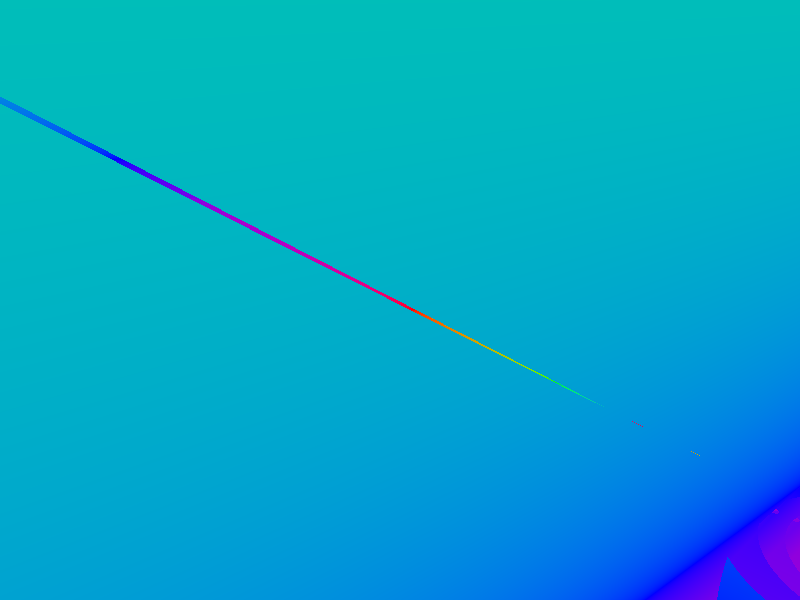 #include "golds.inc"
#include "metals.inc"
#include "finish.inc"      
#include "textures.inc"
          
          // thank you: http://paulbourke.net/fractals/quatjulia/
          
#declare VP = <-2,1.5,1.5>;
#declare VU = <0,1,0>;
#declare VD = vnormalize(<0,0,0> - VP);
#declare VR = vcross(VU,VD);
#declare ConstC = <-0.31,-0.2,-0.27,-0.37>; 
// sqr , quaternion :    
// <-0.01,-0.0,-0.57,-0.47>;                   likey
// <-0.0,0.1,-0.0,-0.8>;                            hmmm
                        // <-0.08,0.0,-0.8,-0.03>;    
//                       <-0.08,0.0,-0.83,-0.025>;
#declare SLICEDIST = clock; // 0.1   // clock

camera {
   location VP
   up y
   right x
   angle 60
   sky VU
   look_at VD
}

global_settings {
   ambient_light
   rgb <1,1,1>
}

background {
   color rgb <1,1,1>
}

light_source {
   VP + VU + 2*VR
   color rgb <1,1,1>
}
light_source {
   VP - VR
   color rgb <1,1,1>
}

julia_fractal {
   ConstC
   hypercomplex  //quaternion
   tan // sqr
   max_iteration 5      // 50
   precision 20   // 200
   slice <0,0,0,1> SLICEDIST      

//   texture { T_Brass_5C }              //{ T_Brass_5C }   
    
    texture { Y_Gradient}   //  good
       // texture{ Glass}        // that rendering time =(
      // texture{Tan_Wood}          
     // texture{Blue_Sky}
}
